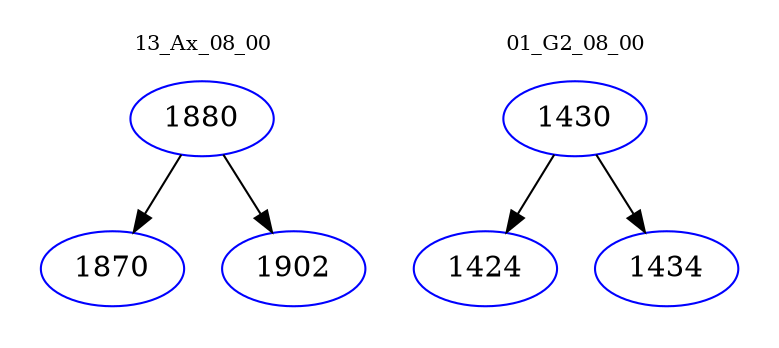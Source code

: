 digraph{
subgraph cluster_0 {
color = white
label = "13_Ax_08_00";
fontsize=10;
T0_1880 [label="1880", color="blue"]
T0_1880 -> T0_1870 [color="black"]
T0_1870 [label="1870", color="blue"]
T0_1880 -> T0_1902 [color="black"]
T0_1902 [label="1902", color="blue"]
}
subgraph cluster_1 {
color = white
label = "01_G2_08_00";
fontsize=10;
T1_1430 [label="1430", color="blue"]
T1_1430 -> T1_1424 [color="black"]
T1_1424 [label="1424", color="blue"]
T1_1430 -> T1_1434 [color="black"]
T1_1434 [label="1434", color="blue"]
}
}
